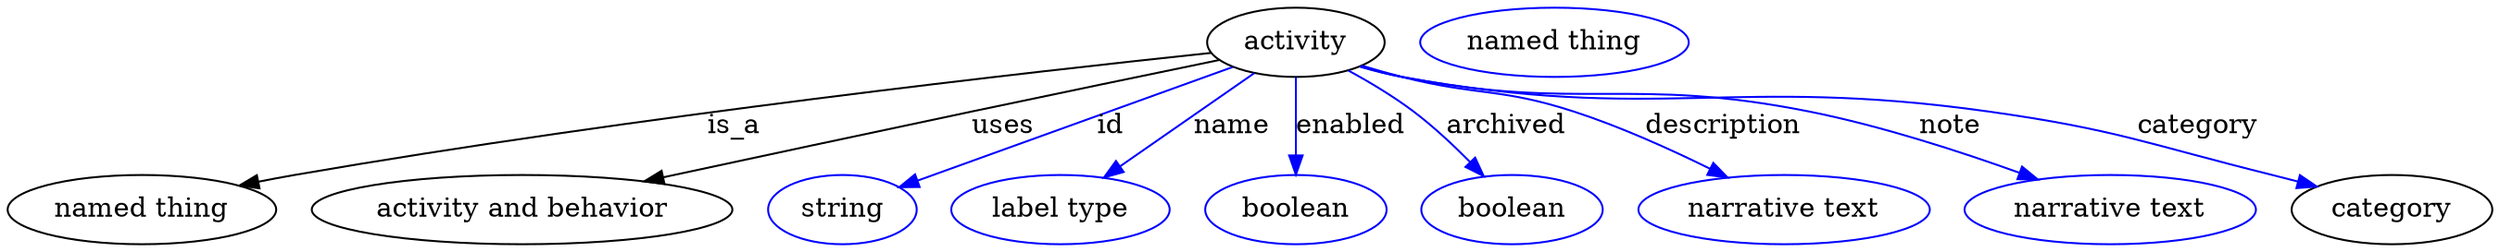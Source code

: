 digraph {
	graph [bb="0,0,1284.5,123"];
	node [label="\N"];
	activity	 [height=0.5,
		label=activity,
		pos="666.54,105",
		width=1.2818];
	"named thing"	 [height=0.5,
		pos="69.544,18",
		width=1.9318];
	activity -> "named thing"	 [label=is_a,
		lp="361.54,61.5",
		pos="e,120.4,30.308 621.64,100.42 531.53,90.921 322.43,67.323 148.54,36 142.69,34.946 136.62,33.748 130.55,32.485"];
	"activity and behavior"	 [height=0.5,
		pos="266.54,18",
		width=3.0331];
	activity -> "activity and behavior"	 [label=uses,
		lp="511.04,61.5",
		pos="e,330.86,32.635 625.5,96.575 590.63,89.378 539.27,78.682 494.54,69 443.13,57.87 385.29,44.928 340.74,34.866"];
	id	 [color=blue,
		height=0.5,
		label=string,
		pos="432.54,18",
		width=1.0652];
	activity -> id	 [color=blue,
		label=id,
		lp="573.54,61.5",
		pos="e,462.36,29.482 632.72,92.659 595.22,78.949 532.99,56.094 479.54,36 477.02,35.053 474.43,34.072 471.82,33.081",
		style=solid];
	name	 [color=blue,
		height=0.5,
		label="label type",
		pos="545.54,18",
		width=1.5707];
	activity -> name	 [color=blue,
		label=name,
		lp="633.54,61.5",
		pos="e,568.83,34.746 644.35,89.043 625.52,75.505 598.28,55.921 577.17,40.741",
		style=solid];
	enabled	 [color=blue,
		height=0.5,
		label=boolean,
		pos="666.54,18",
		width=1.2999];
	activity -> enabled	 [color=blue,
		label=enabled,
		lp="695.04,61.5",
		pos="e,666.54,36.003 666.54,86.974 666.54,75.192 666.54,59.561 666.54,46.158",
		style=solid];
	archived	 [color=blue,
		height=0.5,
		label=boolean,
		pos="778.54,18",
		width=1.2999];
	activity -> archived	 [color=blue,
		label=archived,
		lp="776.04,61.5",
		pos="e,763.43,35.179 694.52,90.456 705.24,84.386 717.34,76.909 727.54,69 737.65,61.169 747.81,51.473 756.36,42.645",
		style=solid];
	description	 [color=blue,
		height=0.5,
		label="narrative text",
		pos="918.54,18",
		width=2.0943];
	activity -> description	 [color=blue,
		label=description,
		lp="889.54,61.5",
		pos="e,888.93,34.564 701.27,92.943 707.96,90.819 714.94,88.735 721.54,87 761,76.638 772.84,81.874 811.54,69 834.98,61.207 859.95,49.514 \
879.87,39.29",
		style=solid];
	note	 [color=blue,
		height=0.5,
		label="narrative text",
		pos="1087.5,18",
		width=2.0943];
	activity -> note	 [color=blue,
		label=note,
		lp="1006.5,61.5",
		pos="e,1049.3,33.591 700.25,92.609 707.21,90.436 714.55,88.419 721.54,87 814.65,68.098 841.49,88.156 934.54,69 970.52,61.594 1009.8,48.388 \
1039.5,37.27",
		style=solid];
	category	 [height=0.5,
		pos="1232.5,18",
		width=1.4443];
	activity -> category	 [color=blue,
		label=category,
		lp="1136.5,61.5",
		pos="e,1193.3,29.986 699.93,92.562 706.98,90.363 714.44,88.349 721.54,87 854.95,61.672 892.11,88.132 1026.5,69 1092,59.688 1107.6,52.694 \
1171.5,36 1175.4,34.993 1179.4,33.913 1183.4,32.799",
		style=solid];
	"named thing_category"	 [color=blue,
		height=0.5,
		label="named thing",
		pos="800.54,105",
		width=1.9318];
}
